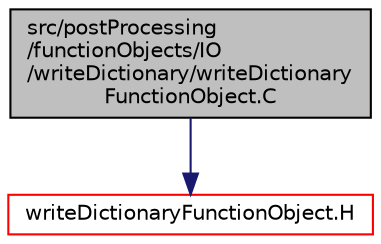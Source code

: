 digraph "src/postProcessing/functionObjects/IO/writeDictionary/writeDictionaryFunctionObject.C"
{
  bgcolor="transparent";
  edge [fontname="Helvetica",fontsize="10",labelfontname="Helvetica",labelfontsize="10"];
  node [fontname="Helvetica",fontsize="10",shape=record];
  Node1 [label="src/postProcessing\l/functionObjects/IO\l/writeDictionary/writeDictionary\lFunctionObject.C",height=0.2,width=0.4,color="black", fillcolor="grey75", style="filled", fontcolor="black"];
  Node1 -> Node2 [color="midnightblue",fontsize="10",style="solid",fontname="Helvetica"];
  Node2 [label="writeDictionaryFunctionObject.H",height=0.2,width=0.4,color="red",URL="$a09454.html"];
}
